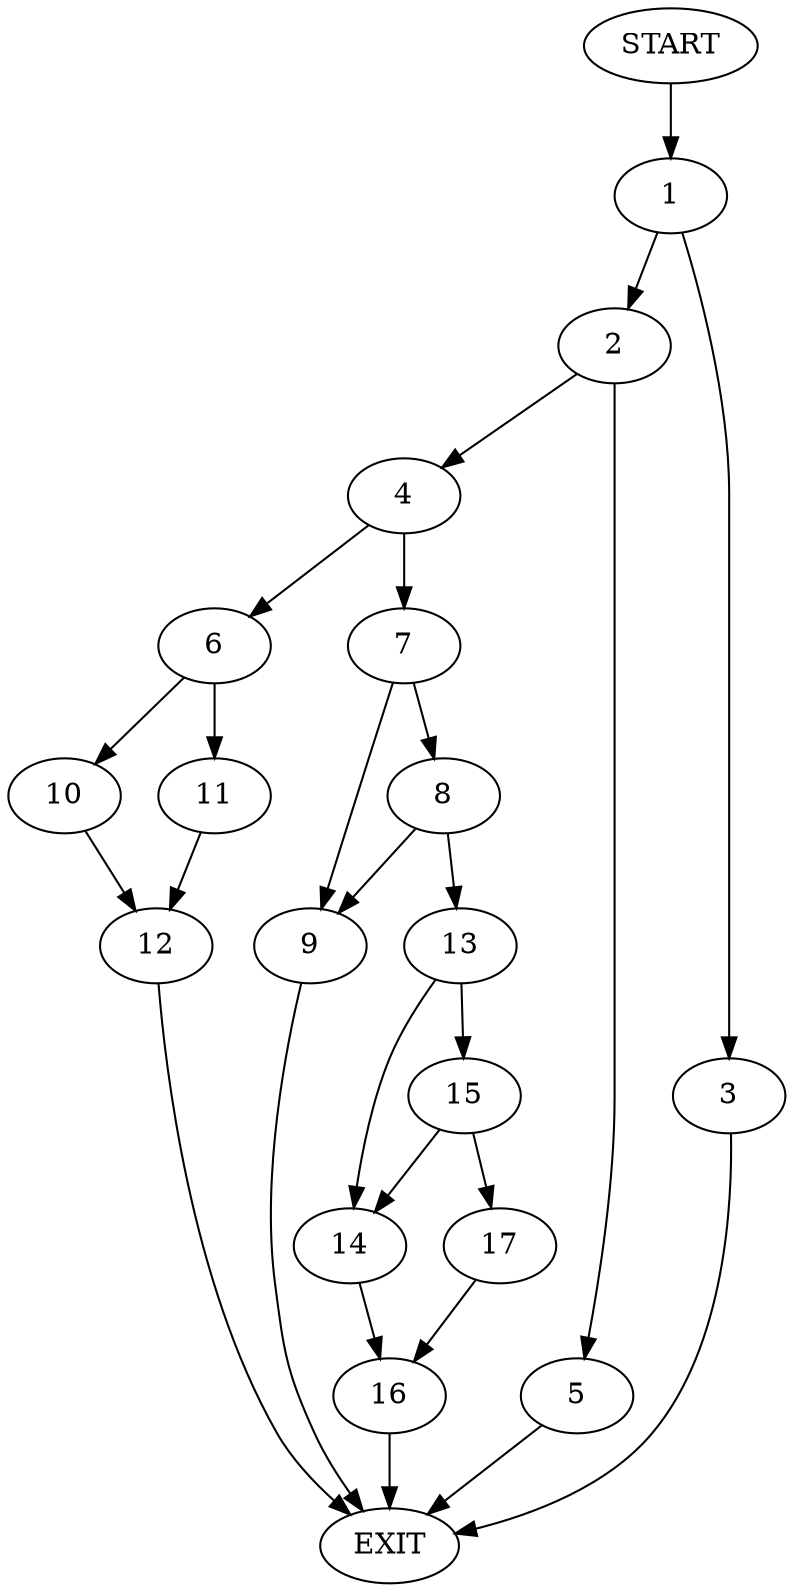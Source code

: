 digraph {
0 [label="START"]
18 [label="EXIT"]
0 -> 1
1 -> 2
1 -> 3
3 -> 18
2 -> 4
2 -> 5
5 -> 18
4 -> 6
4 -> 7
7 -> 8
7 -> 9
6 -> 10
6 -> 11
10 -> 12
11 -> 12
12 -> 18
9 -> 18
8 -> 13
8 -> 9
13 -> 14
13 -> 15
14 -> 16
15 -> 17
15 -> 14
17 -> 16
16 -> 18
}
